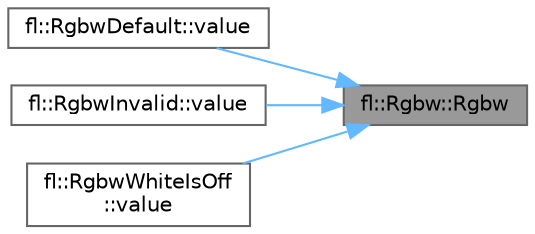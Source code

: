 digraph "fl::Rgbw::Rgbw"
{
 // INTERACTIVE_SVG=YES
 // LATEX_PDF_SIZE
  bgcolor="transparent";
  edge [fontname=Helvetica,fontsize=10,labelfontname=Helvetica,labelfontsize=10];
  node [fontname=Helvetica,fontsize=10,shape=box,height=0.2,width=0.4];
  rankdir="RL";
  Node1 [id="Node000001",label="fl::Rgbw::Rgbw",height=0.2,width=0.4,color="gray40", fillcolor="grey60", style="filled", fontcolor="black",tooltip=" "];
  Node1 -> Node2 [id="edge1_Node000001_Node000002",dir="back",color="steelblue1",style="solid",tooltip=" "];
  Node2 [id="Node000002",label="fl::RgbwDefault::value",height=0.2,width=0.4,color="grey40", fillcolor="white", style="filled",URL="$dc/da6/structfl_1_1_rgbw_default_a4660f0c7686c715d97fac714ae09bbc4.html#a4660f0c7686c715d97fac714ae09bbc4",tooltip=" "];
  Node1 -> Node3 [id="edge2_Node000001_Node000003",dir="back",color="steelblue1",style="solid",tooltip=" "];
  Node3 [id="Node000003",label="fl::RgbwInvalid::value",height=0.2,width=0.4,color="grey40", fillcolor="white", style="filled",URL="$d2/d73/structfl_1_1_rgbw_invalid_a52a88c30a66231c8455d8a26b3a16de5.html#a52a88c30a66231c8455d8a26b3a16de5",tooltip=" "];
  Node1 -> Node4 [id="edge3_Node000001_Node000004",dir="back",color="steelblue1",style="solid",tooltip=" "];
  Node4 [id="Node000004",label="fl::RgbwWhiteIsOff\l::value",height=0.2,width=0.4,color="grey40", fillcolor="white", style="filled",URL="$d6/da6/structfl_1_1_rgbw_white_is_off_a4c1c8e3b614a731484ab47a3bf94b258.html#a4c1c8e3b614a731484ab47a3bf94b258",tooltip=" "];
}

